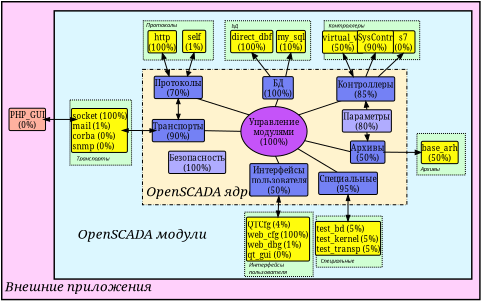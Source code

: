 <?xml version="1.0" encoding="UTF-8"?>
<dia:diagram xmlns:dia="http://www.lysator.liu.se/~alla/dia/">
  <dia:layer name="Тло" visible="true">
    <dia:group>
      <dia:object type="Standard - Box" version="0" id="O0">
        <dia:attribute name="obj_pos">
          <dia:point val="2.526,3.696"/>
        </dia:attribute>
        <dia:attribute name="obj_bb">
          <dia:rectangle val="2.426,3.596;69.043,45.166"/>
        </dia:attribute>
        <dia:attribute name="elem_corner">
          <dia:point val="2.526,3.696"/>
        </dia:attribute>
        <dia:attribute name="elem_width">
          <dia:real val="66.417"/>
        </dia:attribute>
        <dia:attribute name="elem_height">
          <dia:real val="41.37"/>
        </dia:attribute>
        <dia:attribute name="border_width">
          <dia:real val="0.2"/>
        </dia:attribute>
        <dia:attribute name="inner_color">
          <dia:color val="#ffd0fb"/>
        </dia:attribute>
        <dia:attribute name="show_background">
          <dia:boolean val="true"/>
        </dia:attribute>
      </dia:object>
      <dia:object type="Standard - Box" version="0" id="O1">
        <dia:attribute name="obj_pos">
          <dia:point val="9.819,4.966"/>
        </dia:attribute>
        <dia:attribute name="obj_bb">
          <dia:rectangle val="9.719,4.866;67.912,42.316"/>
        </dia:attribute>
        <dia:attribute name="elem_corner">
          <dia:point val="9.819,4.966"/>
        </dia:attribute>
        <dia:attribute name="elem_width">
          <dia:real val="57.993"/>
        </dia:attribute>
        <dia:attribute name="elem_height">
          <dia:real val="37.25"/>
        </dia:attribute>
        <dia:attribute name="border_width">
          <dia:real val="0.2"/>
        </dia:attribute>
        <dia:attribute name="inner_color">
          <dia:color val="#dcf7ff"/>
        </dia:attribute>
        <dia:attribute name="show_background">
          <dia:boolean val="true"/>
        </dia:attribute>
      </dia:object>
      <dia:object type="Flowchart - Box" version="0" id="O2">
        <dia:attribute name="obj_pos">
          <dia:point val="3.823,18.493"/>
        </dia:attribute>
        <dia:attribute name="obj_bb">
          <dia:rectangle val="3.773,18.443;8.378,21.643"/>
        </dia:attribute>
        <dia:attribute name="elem_corner">
          <dia:point val="3.823,18.493"/>
        </dia:attribute>
        <dia:attribute name="elem_width">
          <dia:real val="4.505"/>
        </dia:attribute>
        <dia:attribute name="elem_height">
          <dia:real val="3.1"/>
        </dia:attribute>
        <dia:attribute name="inner_color">
          <dia:color val="#ffb19f"/>
        </dia:attribute>
        <dia:attribute name="show_background">
          <dia:boolean val="true"/>
        </dia:attribute>
        <dia:attribute name="corner_radius">
          <dia:real val="0.2"/>
        </dia:attribute>
        <dia:attribute name="padding">
          <dia:real val="0.1"/>
        </dia:attribute>
        <dia:attribute name="text">
          <dia:composite type="text">
            <dia:attribute name="string">
              <dia:string>#PHP_GUI
(0%)#</dia:string>
            </dia:attribute>
            <dia:attribute name="font">
              <dia:font family="serif" style="0" name="Times-Roman"/>
            </dia:attribute>
            <dia:attribute name="height">
              <dia:real val="1.4"/>
            </dia:attribute>
            <dia:attribute name="pos">
              <dia:point val="6.075,19.593"/>
            </dia:attribute>
            <dia:attribute name="color">
              <dia:color val="#010101"/>
            </dia:attribute>
            <dia:attribute name="alignment">
              <dia:enum val="1"/>
            </dia:attribute>
          </dia:composite>
        </dia:attribute>
      </dia:object>
      <dia:object type="Standard - Text" version="0" id="O3">
        <dia:attribute name="obj_pos">
          <dia:point val="13.089,36.633"/>
        </dia:attribute>
        <dia:attribute name="obj_bb">
          <dia:rectangle val="13.089,35.033;27.639,37.783"/>
        </dia:attribute>
        <dia:attribute name="text">
          <dia:composite type="text">
            <dia:attribute name="string">
              <dia:string>#OpenSCADA модули#</dia:string>
            </dia:attribute>
            <dia:attribute name="font">
              <dia:font family="serif" style="8" name="Times-Roman"/>
            </dia:attribute>
            <dia:attribute name="height">
              <dia:real val="2.3"/>
            </dia:attribute>
            <dia:attribute name="pos">
              <dia:point val="13.089,36.633"/>
            </dia:attribute>
            <dia:attribute name="color">
              <dia:color val="#000000"/>
            </dia:attribute>
            <dia:attribute name="alignment">
              <dia:enum val="0"/>
            </dia:attribute>
          </dia:composite>
        </dia:attribute>
      </dia:object>
      <dia:object type="Standard - Text" version="0" id="O4">
        <dia:attribute name="obj_pos">
          <dia:point val="2.99,43.9"/>
        </dia:attribute>
        <dia:attribute name="obj_bb">
          <dia:rectangle val="2.99,42.3;18.79,45.05"/>
        </dia:attribute>
        <dia:attribute name="text">
          <dia:composite type="text">
            <dia:attribute name="string">
              <dia:string>#Внешние приложения#</dia:string>
            </dia:attribute>
            <dia:attribute name="font">
              <dia:font family="serif" style="8" name="Times-Roman"/>
            </dia:attribute>
            <dia:attribute name="height">
              <dia:real val="2.3"/>
            </dia:attribute>
            <dia:attribute name="pos">
              <dia:point val="2.99,43.9"/>
            </dia:attribute>
            <dia:attribute name="color">
              <dia:color val="#000000"/>
            </dia:attribute>
            <dia:attribute name="alignment">
              <dia:enum val="0"/>
            </dia:attribute>
          </dia:composite>
        </dia:attribute>
      </dia:object>
      <dia:object type="Standard - Box" version="0" id="O5">
        <dia:attribute name="obj_pos">
          <dia:point val="22.075,13.096"/>
        </dia:attribute>
        <dia:attribute name="obj_bb">
          <dia:rectangle val="22.025,13.046;58.849,31.946"/>
        </dia:attribute>
        <dia:attribute name="elem_corner">
          <dia:point val="22.075,13.096"/>
        </dia:attribute>
        <dia:attribute name="elem_width">
          <dia:real val="36.724"/>
        </dia:attribute>
        <dia:attribute name="elem_height">
          <dia:real val="18.8"/>
        </dia:attribute>
        <dia:attribute name="inner_color">
          <dia:color val="#fff3ce"/>
        </dia:attribute>
        <dia:attribute name="show_background">
          <dia:boolean val="true"/>
        </dia:attribute>
        <dia:attribute name="line_style">
          <dia:enum val="2"/>
        </dia:attribute>
        <dia:attribute name="dashlength">
          <dia:real val="0.5"/>
        </dia:attribute>
      </dia:object>
      <dia:object type="Standard - Line" version="0" id="O6">
        <dia:attribute name="obj_pos">
          <dia:point val="40.339,24.66"/>
        </dia:attribute>
        <dia:attribute name="obj_bb">
          <dia:rectangle val="40.273,24.594;41.086,26.247"/>
        </dia:attribute>
        <dia:attribute name="conn_endpoints">
          <dia:point val="40.339,24.66"/>
          <dia:point val="41.02,26.181"/>
        </dia:attribute>
        <dia:attribute name="numcp">
          <dia:int val="1"/>
        </dia:attribute>
        <dia:connections>
          <dia:connection handle="0" to="O14" connection="12"/>
          <dia:connection handle="1" to="O22" connection="2"/>
        </dia:connections>
      </dia:object>
      <dia:object type="Standard - Line" version="0" id="O7">
        <dia:attribute name="obj_pos">
          <dia:point val="40.902,17.202"/>
        </dia:attribute>
        <dia:attribute name="obj_bb">
          <dia:rectangle val="40.275,17.138;40.966,18.824"/>
        </dia:attribute>
        <dia:attribute name="conn_endpoints">
          <dia:point val="40.902,17.202"/>
          <dia:point val="40.339,18.76"/>
        </dia:attribute>
        <dia:attribute name="numcp">
          <dia:int val="1"/>
        </dia:attribute>
        <dia:connections>
          <dia:connection handle="0" to="O17" connection="13"/>
          <dia:connection handle="1" to="O14" connection="4"/>
        </dia:connections>
      </dia:object>
      <dia:object type="Standard - Line" version="0" id="O8">
        <dia:attribute name="obj_pos">
          <dia:point val="49.692,17.433"/>
        </dia:attribute>
        <dia:attribute name="obj_bb">
          <dia:rectangle val="43.056,17.37;49.755,19.687"/>
        </dia:attribute>
        <dia:attribute name="conn_endpoints">
          <dia:point val="49.692,17.433"/>
          <dia:point val="43.12,19.624"/>
        </dia:attribute>
        <dia:attribute name="numcp">
          <dia:int val="1"/>
        </dia:attribute>
        <dia:connections>
          <dia:connection handle="0" to="O18" connection="11"/>
          <dia:connection handle="1" to="O14" connection="2"/>
        </dia:connections>
      </dia:object>
      <dia:object type="Standard - Line" version="0" id="O9">
        <dia:attribute name="obj_pos">
          <dia:point val="51.224,24.587"/>
        </dia:attribute>
        <dia:attribute name="obj_bb">
          <dia:rectangle val="43.912,22.778;51.284,24.648"/>
        </dia:attribute>
        <dia:attribute name="conn_endpoints">
          <dia:point val="51.224,24.587"/>
          <dia:point val="43.972,22.839"/>
        </dia:attribute>
        <dia:attribute name="numcp">
          <dia:int val="1"/>
        </dia:attribute>
        <dia:connections>
          <dia:connection handle="0" to="O16" connection="7"/>
          <dia:connection handle="1" to="O14" connection="15"/>
        </dia:connections>
      </dia:object>
      <dia:object type="Standard - Line" version="0" id="O10">
        <dia:attribute name="obj_pos">
          <dia:point val="29.514,17.087"/>
        </dia:attribute>
        <dia:attribute name="obj_bb">
          <dia:rectangle val="29.451,17.025;37.62,19.686"/>
        </dia:attribute>
        <dia:attribute name="conn_endpoints">
          <dia:point val="29.514,17.087"/>
          <dia:point val="37.558,19.624"/>
        </dia:attribute>
        <dia:attribute name="numcp">
          <dia:int val="1"/>
        </dia:attribute>
        <dia:connections>
          <dia:connection handle="0" to="O19" connection="15"/>
          <dia:connection handle="1" to="O14" connection="6"/>
        </dia:connections>
      </dia:object>
      <dia:object type="Standard - Line" version="0" id="O11">
        <dia:attribute name="obj_pos">
          <dia:point val="30.163,21.596"/>
        </dia:attribute>
        <dia:attribute name="obj_bb">
          <dia:rectangle val="30.112,21.545;36.457,21.761"/>
        </dia:attribute>
        <dia:attribute name="conn_endpoints">
          <dia:point val="30.163,21.596"/>
          <dia:point val="36.406,21.71"/>
        </dia:attribute>
        <dia:attribute name="numcp">
          <dia:int val="1"/>
        </dia:attribute>
        <dia:connections>
          <dia:connection handle="0" to="O20" connection="8"/>
          <dia:connection handle="1" to="O14" connection="8"/>
        </dia:connections>
      </dia:object>
      <dia:object type="Standard - Text" version="0" id="O12">
        <dia:attribute name="obj_pos">
          <dia:point val="22.592,30.696"/>
        </dia:attribute>
        <dia:attribute name="obj_bb">
          <dia:rectangle val="22.592,29.096;35.392,31.846"/>
        </dia:attribute>
        <dia:attribute name="text">
          <dia:composite type="text">
            <dia:attribute name="string">
              <dia:string>#OpenSCADA ядро#</dia:string>
            </dia:attribute>
            <dia:attribute name="font">
              <dia:font family="serif" style="8" name="Times-Roman"/>
            </dia:attribute>
            <dia:attribute name="height">
              <dia:real val="2.3"/>
            </dia:attribute>
            <dia:attribute name="pos">
              <dia:point val="22.592,30.696"/>
            </dia:attribute>
            <dia:attribute name="color">
              <dia:color val="#000000"/>
            </dia:attribute>
            <dia:attribute name="alignment">
              <dia:enum val="0"/>
            </dia:attribute>
          </dia:composite>
        </dia:attribute>
      </dia:object>
      <dia:object type="Standard - Line" version="0" id="O13">
        <dia:attribute name="obj_pos">
          <dia:point val="43.12,23.796"/>
        </dia:attribute>
        <dia:attribute name="obj_bb">
          <dia:rectangle val="43.051,23.727;49.17,27.436"/>
        </dia:attribute>
        <dia:attribute name="conn_endpoints">
          <dia:point val="43.12,23.796"/>
          <dia:point val="49.102,27.368"/>
        </dia:attribute>
        <dia:attribute name="numcp">
          <dia:int val="1"/>
        </dia:attribute>
        <dia:connections>
          <dia:connection handle="0" to="O14" connection="14"/>
          <dia:connection handle="1" to="O21" connection="1"/>
        </dia:connections>
      </dia:object>
      <dia:object type="Flowchart - Ellipse" version="0" id="O14">
        <dia:attribute name="obj_pos">
          <dia:point val="36.406,18.76"/>
        </dia:attribute>
        <dia:attribute name="obj_bb">
          <dia:rectangle val="36.356,18.71;44.322,24.71"/>
        </dia:attribute>
        <dia:attribute name="elem_corner">
          <dia:point val="36.406,18.76"/>
        </dia:attribute>
        <dia:attribute name="elem_width">
          <dia:real val="7.866"/>
        </dia:attribute>
        <dia:attribute name="elem_height">
          <dia:real val="5.9"/>
        </dia:attribute>
        <dia:attribute name="inner_color">
          <dia:color val="#c553f9"/>
        </dia:attribute>
        <dia:attribute name="show_background">
          <dia:boolean val="true"/>
        </dia:attribute>
        <dia:attribute name="padding">
          <dia:real val="0.05"/>
        </dia:attribute>
        <dia:attribute name="text">
          <dia:composite type="text">
            <dia:attribute name="string">
              <dia:string>#Управление
модулями
(100%)#</dia:string>
            </dia:attribute>
            <dia:attribute name="font">
              <dia:font family="serif" style="0" name="Times-Roman"/>
            </dia:attribute>
            <dia:attribute name="height">
              <dia:real val="1.4"/>
            </dia:attribute>
            <dia:attribute name="pos">
              <dia:point val="40.339,20.56"/>
            </dia:attribute>
            <dia:attribute name="color">
              <dia:color val="#000000"/>
            </dia:attribute>
            <dia:attribute name="alignment">
              <dia:enum val="1"/>
            </dia:attribute>
          </dia:composite>
        </dia:attribute>
      </dia:object>
      <dia:object type="Flowchart - Box" version="0" id="O15">
        <dia:attribute name="obj_pos">
          <dia:point val="50.69,18.701"/>
        </dia:attribute>
        <dia:attribute name="obj_bb">
          <dia:rectangle val="50.64,18.651;55.84,21.851"/>
        </dia:attribute>
        <dia:attribute name="elem_corner">
          <dia:point val="50.69,18.701"/>
        </dia:attribute>
        <dia:attribute name="elem_width">
          <dia:real val="5.1"/>
        </dia:attribute>
        <dia:attribute name="elem_height">
          <dia:real val="3.1"/>
        </dia:attribute>
        <dia:attribute name="inner_color">
          <dia:color val="#b0acff"/>
        </dia:attribute>
        <dia:attribute name="show_background">
          <dia:boolean val="true"/>
        </dia:attribute>
        <dia:attribute name="corner_radius">
          <dia:real val="0.2"/>
        </dia:attribute>
        <dia:attribute name="padding">
          <dia:real val="0.1"/>
        </dia:attribute>
        <dia:attribute name="text">
          <dia:composite type="text">
            <dia:attribute name="string">
              <dia:string>#Параметры
(80%)#</dia:string>
            </dia:attribute>
            <dia:attribute name="font">
              <dia:font family="serif" style="0" name="Times-Roman"/>
            </dia:attribute>
            <dia:attribute name="height">
              <dia:real val="1.4"/>
            </dia:attribute>
            <dia:attribute name="pos">
              <dia:point val="53.24,19.801"/>
            </dia:attribute>
            <dia:attribute name="color">
              <dia:color val="#010101"/>
            </dia:attribute>
            <dia:attribute name="alignment">
              <dia:enum val="1"/>
            </dia:attribute>
          </dia:composite>
        </dia:attribute>
      </dia:object>
      <dia:object type="Flowchart - Box" version="0" id="O16">
        <dia:attribute name="obj_pos">
          <dia:point val="51.224,23.038"/>
        </dia:attribute>
        <dia:attribute name="obj_bb">
          <dia:rectangle val="51.174,22.988;55.542,26.188"/>
        </dia:attribute>
        <dia:attribute name="elem_corner">
          <dia:point val="51.224,23.038"/>
        </dia:attribute>
        <dia:attribute name="elem_width">
          <dia:real val="4.268"/>
        </dia:attribute>
        <dia:attribute name="elem_height">
          <dia:real val="3.1"/>
        </dia:attribute>
        <dia:attribute name="inner_color">
          <dia:color val="#7481f5"/>
        </dia:attribute>
        <dia:attribute name="show_background">
          <dia:boolean val="true"/>
        </dia:attribute>
        <dia:attribute name="corner_radius">
          <dia:real val="0.2"/>
        </dia:attribute>
        <dia:attribute name="padding">
          <dia:real val="0.1"/>
        </dia:attribute>
        <dia:attribute name="text">
          <dia:composite type="text">
            <dia:attribute name="string">
              <dia:string>#Архивы
(50%)#</dia:string>
            </dia:attribute>
            <dia:attribute name="font">
              <dia:font family="serif" style="0" name="Times-Roman"/>
            </dia:attribute>
            <dia:attribute name="height">
              <dia:real val="1.4"/>
            </dia:attribute>
            <dia:attribute name="pos">
              <dia:point val="53.358,24.137"/>
            </dia:attribute>
            <dia:attribute name="color">
              <dia:color val="#010101"/>
            </dia:attribute>
            <dia:attribute name="alignment">
              <dia:enum val="1"/>
            </dia:attribute>
          </dia:composite>
        </dia:attribute>
      </dia:object>
      <dia:object type="Flowchart - Box" version="0" id="O17">
        <dia:attribute name="obj_pos">
          <dia:point val="38.781,14.102"/>
        </dia:attribute>
        <dia:attribute name="obj_bb">
          <dia:rectangle val="38.731,14.052;43.074,17.252"/>
        </dia:attribute>
        <dia:attribute name="elem_corner">
          <dia:point val="38.781,14.102"/>
        </dia:attribute>
        <dia:attribute name="elem_width">
          <dia:real val="4.243"/>
        </dia:attribute>
        <dia:attribute name="elem_height">
          <dia:real val="3.1"/>
        </dia:attribute>
        <dia:attribute name="inner_color">
          <dia:color val="#7481f5"/>
        </dia:attribute>
        <dia:attribute name="show_background">
          <dia:boolean val="true"/>
        </dia:attribute>
        <dia:attribute name="corner_radius">
          <dia:real val="0.2"/>
        </dia:attribute>
        <dia:attribute name="padding">
          <dia:real val="0.1"/>
        </dia:attribute>
        <dia:attribute name="text">
          <dia:composite type="text">
            <dia:attribute name="string">
              <dia:string>#БД
(100%)#</dia:string>
            </dia:attribute>
            <dia:attribute name="font">
              <dia:font family="serif" style="0" name="Times-Roman"/>
            </dia:attribute>
            <dia:attribute name="height">
              <dia:real val="1.4"/>
            </dia:attribute>
            <dia:attribute name="pos">
              <dia:point val="40.902,15.202"/>
            </dia:attribute>
            <dia:attribute name="color">
              <dia:color val="#010101"/>
            </dia:attribute>
            <dia:attribute name="alignment">
              <dia:enum val="1"/>
            </dia:attribute>
          </dia:composite>
        </dia:attribute>
      </dia:object>
      <dia:object type="Flowchart - Box" version="0" id="O18">
        <dia:attribute name="obj_pos">
          <dia:point val="49.633,14.13"/>
        </dia:attribute>
        <dia:attribute name="obj_bb">
          <dia:rectangle val="49.584,14.08;56.592,17.542"/>
        </dia:attribute>
        <dia:attribute name="elem_corner">
          <dia:point val="49.633,14.13"/>
        </dia:attribute>
        <dia:attribute name="elem_width">
          <dia:real val="6.908"/>
        </dia:attribute>
        <dia:attribute name="elem_height">
          <dia:real val="3.362"/>
        </dia:attribute>
        <dia:attribute name="inner_color">
          <dia:color val="#7481f5"/>
        </dia:attribute>
        <dia:attribute name="show_background">
          <dia:boolean val="true"/>
        </dia:attribute>
        <dia:attribute name="corner_radius">
          <dia:real val="0.2"/>
        </dia:attribute>
        <dia:attribute name="padding">
          <dia:real val="0.1"/>
        </dia:attribute>
        <dia:attribute name="text">
          <dia:composite type="text">
            <dia:attribute name="string">
              <dia:string>#Контроллеры
(85%)#</dia:string>
            </dia:attribute>
            <dia:attribute name="font">
              <dia:font family="serif" style="0" name="Times-Roman"/>
            </dia:attribute>
            <dia:attribute name="height">
              <dia:real val="1.4"/>
            </dia:attribute>
            <dia:attribute name="pos">
              <dia:point val="53.087,15.361"/>
            </dia:attribute>
            <dia:attribute name="color">
              <dia:color val="#010101"/>
            </dia:attribute>
            <dia:attribute name="alignment">
              <dia:enum val="1"/>
            </dia:attribute>
          </dia:composite>
        </dia:attribute>
      </dia:object>
      <dia:object type="Flowchart - Box" version="0" id="O19">
        <dia:attribute name="obj_pos">
          <dia:point val="24.522,14.046"/>
        </dia:attribute>
        <dia:attribute name="obj_bb">
          <dia:rectangle val="24.472,13.996;29.622,17.196"/>
        </dia:attribute>
        <dia:attribute name="elem_corner">
          <dia:point val="24.522,14.046"/>
        </dia:attribute>
        <dia:attribute name="elem_width">
          <dia:real val="5.05"/>
        </dia:attribute>
        <dia:attribute name="elem_height">
          <dia:real val="3.1"/>
        </dia:attribute>
        <dia:attribute name="inner_color">
          <dia:color val="#7481f5"/>
        </dia:attribute>
        <dia:attribute name="show_background">
          <dia:boolean val="true"/>
        </dia:attribute>
        <dia:attribute name="corner_radius">
          <dia:real val="0.2"/>
        </dia:attribute>
        <dia:attribute name="padding">
          <dia:real val="0.1"/>
        </dia:attribute>
        <dia:attribute name="text">
          <dia:composite type="text">
            <dia:attribute name="string">
              <dia:string>#Протоколы
(70%)#</dia:string>
            </dia:attribute>
            <dia:attribute name="font">
              <dia:font family="serif" style="0" name="Times-Roman"/>
            </dia:attribute>
            <dia:attribute name="height">
              <dia:real val="1.4"/>
            </dia:attribute>
            <dia:attribute name="pos">
              <dia:point val="27.047,15.146"/>
            </dia:attribute>
            <dia:attribute name="color">
              <dia:color val="#010101"/>
            </dia:attribute>
            <dia:attribute name="alignment">
              <dia:enum val="1"/>
            </dia:attribute>
          </dia:composite>
        </dia:attribute>
      </dia:object>
      <dia:object type="Flowchart - Box" version="0" id="O20">
        <dia:attribute name="obj_pos">
          <dia:point val="23.958,20.046"/>
        </dia:attribute>
        <dia:attribute name="obj_bb">
          <dia:rectangle val="23.908,19.996;30.212,23.196"/>
        </dia:attribute>
        <dia:attribute name="elem_corner">
          <dia:point val="23.958,20.046"/>
        </dia:attribute>
        <dia:attribute name="elem_width">
          <dia:real val="6.204"/>
        </dia:attribute>
        <dia:attribute name="elem_height">
          <dia:real val="3.1"/>
        </dia:attribute>
        <dia:attribute name="inner_color">
          <dia:color val="#7481f5"/>
        </dia:attribute>
        <dia:attribute name="show_background">
          <dia:boolean val="true"/>
        </dia:attribute>
        <dia:attribute name="corner_radius">
          <dia:real val="0.2"/>
        </dia:attribute>
        <dia:attribute name="padding">
          <dia:real val="0.1"/>
        </dia:attribute>
        <dia:attribute name="text">
          <dia:composite type="text">
            <dia:attribute name="string">
              <dia:string>#Транспорты
(90%)#</dia:string>
            </dia:attribute>
            <dia:attribute name="font">
              <dia:font family="serif" style="0" name="Times-Roman"/>
            </dia:attribute>
            <dia:attribute name="height">
              <dia:real val="1.4"/>
            </dia:attribute>
            <dia:attribute name="pos">
              <dia:point val="27.06,21.146"/>
            </dia:attribute>
            <dia:attribute name="color">
              <dia:color val="#010101"/>
            </dia:attribute>
            <dia:attribute name="alignment">
              <dia:enum val="1"/>
            </dia:attribute>
          </dia:composite>
        </dia:attribute>
      </dia:object>
      <dia:object type="Flowchart - Box" version="0" id="O21">
        <dia:attribute name="obj_pos">
          <dia:point val="47.577,27.368"/>
        </dia:attribute>
        <dia:attribute name="obj_bb">
          <dia:rectangle val="47.527,27.318;53.727,30.518"/>
        </dia:attribute>
        <dia:attribute name="elem_corner">
          <dia:point val="47.577,27.368"/>
        </dia:attribute>
        <dia:attribute name="elem_width">
          <dia:real val="6.1"/>
        </dia:attribute>
        <dia:attribute name="elem_height">
          <dia:real val="3.1"/>
        </dia:attribute>
        <dia:attribute name="inner_color">
          <dia:color val="#7481f5"/>
        </dia:attribute>
        <dia:attribute name="show_background">
          <dia:boolean val="true"/>
        </dia:attribute>
        <dia:attribute name="corner_radius">
          <dia:real val="0.2"/>
        </dia:attribute>
        <dia:attribute name="padding">
          <dia:real val="0.1"/>
        </dia:attribute>
        <dia:attribute name="text">
          <dia:composite type="text">
            <dia:attribute name="string">
              <dia:string>#Специальные
(95%)#</dia:string>
            </dia:attribute>
            <dia:attribute name="font">
              <dia:font family="serif" style="0" name="Times-Roman"/>
            </dia:attribute>
            <dia:attribute name="height">
              <dia:real val="1.4"/>
            </dia:attribute>
            <dia:attribute name="pos">
              <dia:point val="50.627,28.468"/>
            </dia:attribute>
            <dia:attribute name="color">
              <dia:color val="#010101"/>
            </dia:attribute>
            <dia:attribute name="alignment">
              <dia:enum val="1"/>
            </dia:attribute>
          </dia:composite>
        </dia:attribute>
      </dia:object>
      <dia:object type="Flowchart - Box" version="0" id="O22">
        <dia:attribute name="obj_pos">
          <dia:point val="37.795,26.181"/>
        </dia:attribute>
        <dia:attribute name="obj_bb">
          <dia:rectangle val="37.745,26.131;44.295,30.731"/>
        </dia:attribute>
        <dia:attribute name="elem_corner">
          <dia:point val="37.795,26.181"/>
        </dia:attribute>
        <dia:attribute name="elem_width">
          <dia:real val="6.45"/>
        </dia:attribute>
        <dia:attribute name="elem_height">
          <dia:real val="4.5"/>
        </dia:attribute>
        <dia:attribute name="inner_color">
          <dia:color val="#7481f5"/>
        </dia:attribute>
        <dia:attribute name="show_background">
          <dia:boolean val="true"/>
        </dia:attribute>
        <dia:attribute name="corner_radius">
          <dia:real val="0.2"/>
        </dia:attribute>
        <dia:attribute name="padding">
          <dia:real val="0.1"/>
        </dia:attribute>
        <dia:attribute name="text">
          <dia:composite type="text">
            <dia:attribute name="string">
              <dia:string>#Интерфейсы
пользователя
(50%)#</dia:string>
            </dia:attribute>
            <dia:attribute name="font">
              <dia:font family="serif" style="0" name="Times-Roman"/>
            </dia:attribute>
            <dia:attribute name="height">
              <dia:real val="1.4"/>
            </dia:attribute>
            <dia:attribute name="pos">
              <dia:point val="41.02,27.281"/>
            </dia:attribute>
            <dia:attribute name="color">
              <dia:color val="#010101"/>
            </dia:attribute>
            <dia:attribute name="alignment">
              <dia:enum val="1"/>
            </dia:attribute>
          </dia:composite>
        </dia:attribute>
      </dia:object>
      <dia:object type="Flowchart - Box" version="0" id="O23">
        <dia:attribute name="obj_pos">
          <dia:point val="26.441,24.451"/>
        </dia:attribute>
        <dia:attribute name="obj_bb">
          <dia:rectangle val="26.391,24.401;32.941,27.601"/>
        </dia:attribute>
        <dia:attribute name="elem_corner">
          <dia:point val="26.441,24.451"/>
        </dia:attribute>
        <dia:attribute name="elem_width">
          <dia:real val="6.45"/>
        </dia:attribute>
        <dia:attribute name="elem_height">
          <dia:real val="3.1"/>
        </dia:attribute>
        <dia:attribute name="inner_color">
          <dia:color val="#b0acff"/>
        </dia:attribute>
        <dia:attribute name="show_background">
          <dia:boolean val="true"/>
        </dia:attribute>
        <dia:attribute name="corner_radius">
          <dia:real val="0.2"/>
        </dia:attribute>
        <dia:attribute name="padding">
          <dia:real val="0.1"/>
        </dia:attribute>
        <dia:attribute name="text">
          <dia:composite type="text">
            <dia:attribute name="string">
              <dia:string>#Безопасность
(100%)#</dia:string>
            </dia:attribute>
            <dia:attribute name="font">
              <dia:font family="serif" style="0" name="Times-Roman"/>
            </dia:attribute>
            <dia:attribute name="height">
              <dia:real val="1.4"/>
            </dia:attribute>
            <dia:attribute name="pos">
              <dia:point val="29.666,25.551"/>
            </dia:attribute>
            <dia:attribute name="color">
              <dia:color val="#010101"/>
            </dia:attribute>
            <dia:attribute name="alignment">
              <dia:enum val="1"/>
            </dia:attribute>
          </dia:composite>
        </dia:attribute>
      </dia:object>
      <dia:group>
        <dia:object type="Standard - Box" version="0" id="O24">
          <dia:attribute name="obj_pos">
            <dia:point val="22.191,6.346"/>
          </dia:attribute>
          <dia:attribute name="obj_bb">
            <dia:rectangle val="22.141,6.296;31.978,11.841"/>
          </dia:attribute>
          <dia:attribute name="elem_corner">
            <dia:point val="22.191,6.346"/>
          </dia:attribute>
          <dia:attribute name="elem_width">
            <dia:real val="9.738"/>
          </dia:attribute>
          <dia:attribute name="elem_height">
            <dia:real val="5.446"/>
          </dia:attribute>
          <dia:attribute name="inner_color">
            <dia:color val="#d0ffd3"/>
          </dia:attribute>
          <dia:attribute name="show_background">
            <dia:boolean val="true"/>
          </dia:attribute>
          <dia:attribute name="line_style">
            <dia:enum val="1"/>
          </dia:attribute>
          <dia:attribute name="dashlength">
            <dia:real val="0.1"/>
          </dia:attribute>
        </dia:object>
        <dia:object type="Flowchart - Box" version="0" id="O25">
          <dia:attribute name="obj_pos">
            <dia:point val="27.649,7.658"/>
          </dia:attribute>
          <dia:attribute name="obj_bb">
            <dia:rectangle val="27.599,7.608;30.911,10.808"/>
          </dia:attribute>
          <dia:attribute name="elem_corner">
            <dia:point val="27.649,7.658"/>
          </dia:attribute>
          <dia:attribute name="elem_width">
            <dia:real val="3.212"/>
          </dia:attribute>
          <dia:attribute name="elem_height">
            <dia:real val="3.1"/>
          </dia:attribute>
          <dia:attribute name="inner_color">
            <dia:color val="#fffc0c"/>
          </dia:attribute>
          <dia:attribute name="show_background">
            <dia:boolean val="true"/>
          </dia:attribute>
          <dia:attribute name="corner_radius">
            <dia:real val="0.2"/>
          </dia:attribute>
          <dia:attribute name="padding">
            <dia:real val="0.1"/>
          </dia:attribute>
          <dia:attribute name="text">
            <dia:composite type="text">
              <dia:attribute name="string">
                <dia:string>#self
(1%)#</dia:string>
              </dia:attribute>
              <dia:attribute name="font">
                <dia:font family="serif" style="0" name="Times-Roman"/>
              </dia:attribute>
              <dia:attribute name="height">
                <dia:real val="1.4"/>
              </dia:attribute>
              <dia:attribute name="pos">
                <dia:point val="29.255,8.758"/>
              </dia:attribute>
              <dia:attribute name="color">
                <dia:color val="#010101"/>
              </dia:attribute>
              <dia:attribute name="alignment">
                <dia:enum val="1"/>
              </dia:attribute>
            </dia:composite>
          </dia:attribute>
        </dia:object>
        <dia:object type="Flowchart - Box" version="0" id="O26">
          <dia:attribute name="obj_pos">
            <dia:point val="22.948,7.708"/>
          </dia:attribute>
          <dia:attribute name="obj_bb">
            <dia:rectangle val="22.898,7.658;26.738,10.858"/>
          </dia:attribute>
          <dia:attribute name="elem_corner">
            <dia:point val="22.948,7.708"/>
          </dia:attribute>
          <dia:attribute name="elem_width">
            <dia:real val="3.74"/>
          </dia:attribute>
          <dia:attribute name="elem_height">
            <dia:real val="3.1"/>
          </dia:attribute>
          <dia:attribute name="inner_color">
            <dia:color val="#fffc0c"/>
          </dia:attribute>
          <dia:attribute name="show_background">
            <dia:boolean val="true"/>
          </dia:attribute>
          <dia:attribute name="corner_radius">
            <dia:real val="0.2"/>
          </dia:attribute>
          <dia:attribute name="padding">
            <dia:real val="0.1"/>
          </dia:attribute>
          <dia:attribute name="text">
            <dia:composite type="text">
              <dia:attribute name="string">
                <dia:string>#http
(100%)#</dia:string>
              </dia:attribute>
              <dia:attribute name="font">
                <dia:font family="serif" style="0" name="Times-Roman"/>
              </dia:attribute>
              <dia:attribute name="height">
                <dia:real val="1.4"/>
              </dia:attribute>
              <dia:attribute name="pos">
                <dia:point val="24.818,8.808"/>
              </dia:attribute>
              <dia:attribute name="color">
                <dia:color val="#010101"/>
              </dia:attribute>
              <dia:attribute name="alignment">
                <dia:enum val="1"/>
              </dia:attribute>
            </dia:composite>
          </dia:attribute>
        </dia:object>
        <dia:object type="Standard - Text" version="0" id="O27">
          <dia:attribute name="obj_pos">
            <dia:point val="22.582,7.191"/>
          </dia:attribute>
          <dia:attribute name="obj_bb">
            <dia:rectangle val="22.582,6.341;26.782,7.591"/>
          </dia:attribute>
          <dia:attribute name="text">
            <dia:composite type="text">
              <dia:attribute name="string">
                <dia:string>#Протоколы#</dia:string>
              </dia:attribute>
              <dia:attribute name="font">
                <dia:font family="sans" style="8" name="Helvetica"/>
              </dia:attribute>
              <dia:attribute name="height">
                <dia:real val="1"/>
              </dia:attribute>
              <dia:attribute name="pos">
                <dia:point val="22.582,7.191"/>
              </dia:attribute>
              <dia:attribute name="color">
                <dia:color val="#000000"/>
              </dia:attribute>
              <dia:attribute name="alignment">
                <dia:enum val="0"/>
              </dia:attribute>
            </dia:composite>
          </dia:attribute>
        </dia:object>
      </dia:group>
      <dia:object type="Standard - Line" version="0" id="O28">
        <dia:attribute name="obj_pos">
          <dia:point val="24.818,10.808"/>
        </dia:attribute>
        <dia:attribute name="obj_bb">
          <dia:rectangle val="24.229,10.588;26.374,14.265"/>
        </dia:attribute>
        <dia:attribute name="conn_endpoints">
          <dia:point val="24.818,10.808"/>
          <dia:point val="25.785,14.046"/>
        </dia:attribute>
        <dia:attribute name="numcp">
          <dia:int val="1"/>
        </dia:attribute>
        <dia:attribute name="start_arrow">
          <dia:enum val="3"/>
        </dia:attribute>
        <dia:attribute name="start_arrow_length">
          <dia:real val="0.8"/>
        </dia:attribute>
        <dia:attribute name="start_arrow_width">
          <dia:real val="0.6"/>
        </dia:attribute>
        <dia:attribute name="end_arrow">
          <dia:enum val="3"/>
        </dia:attribute>
        <dia:attribute name="end_arrow_length">
          <dia:real val="0.8"/>
        </dia:attribute>
        <dia:attribute name="end_arrow_width">
          <dia:real val="0.6"/>
        </dia:attribute>
        <dia:connections>
          <dia:connection handle="1" to="O19" connection="1"/>
        </dia:connections>
      </dia:object>
      <dia:object type="Standard - Line" version="0" id="O29">
        <dia:attribute name="obj_pos">
          <dia:point val="29.255,10.758"/>
        </dia:attribute>
        <dia:attribute name="obj_bb">
          <dia:rectangle val="27.719,10.544;29.846,14.26"/>
        </dia:attribute>
        <dia:attribute name="conn_endpoints">
          <dia:point val="29.255,10.758"/>
          <dia:point val="28.31,14.046"/>
        </dia:attribute>
        <dia:attribute name="numcp">
          <dia:int val="1"/>
        </dia:attribute>
        <dia:attribute name="start_arrow">
          <dia:enum val="3"/>
        </dia:attribute>
        <dia:attribute name="start_arrow_length">
          <dia:real val="0.8"/>
        </dia:attribute>
        <dia:attribute name="start_arrow_width">
          <dia:real val="0.6"/>
        </dia:attribute>
        <dia:attribute name="end_arrow">
          <dia:enum val="3"/>
        </dia:attribute>
        <dia:attribute name="end_arrow_length">
          <dia:real val="0.6"/>
        </dia:attribute>
        <dia:attribute name="end_arrow_width">
          <dia:real val="0.6"/>
        </dia:attribute>
        <dia:connections>
          <dia:connection handle="1" to="O19" connection="3"/>
        </dia:connections>
      </dia:object>
      <dia:group>
        <dia:object type="Standard - Box" version="0" id="O30">
          <dia:attribute name="obj_pos">
            <dia:point val="33.539,6.341"/>
          </dia:attribute>
          <dia:attribute name="obj_bb">
            <dia:rectangle val="33.489,6.291;45.478,11.882"/>
          </dia:attribute>
          <dia:attribute name="elem_corner">
            <dia:point val="33.539,6.341"/>
          </dia:attribute>
          <dia:attribute name="elem_width">
            <dia:real val="11.889"/>
          </dia:attribute>
          <dia:attribute name="elem_height">
            <dia:real val="5.49"/>
          </dia:attribute>
          <dia:attribute name="inner_color">
            <dia:color val="#d0ffd3"/>
          </dia:attribute>
          <dia:attribute name="show_background">
            <dia:boolean val="true"/>
          </dia:attribute>
          <dia:attribute name="line_style">
            <dia:enum val="1"/>
          </dia:attribute>
          <dia:attribute name="dashlength">
            <dia:real val="0.1"/>
          </dia:attribute>
        </dia:object>
        <dia:object type="Flowchart - Box" version="0" id="O31">
          <dia:attribute name="obj_pos">
            <dia:point val="34.319,7.674"/>
          </dia:attribute>
          <dia:attribute name="obj_bb">
            <dia:rectangle val="34.269,7.624;40.232,10.824"/>
          </dia:attribute>
          <dia:attribute name="elem_corner">
            <dia:point val="34.319,7.674"/>
          </dia:attribute>
          <dia:attribute name="elem_width">
            <dia:real val="5.863"/>
          </dia:attribute>
          <dia:attribute name="elem_height">
            <dia:real val="3.1"/>
          </dia:attribute>
          <dia:attribute name="inner_color">
            <dia:color val="#fffc0c"/>
          </dia:attribute>
          <dia:attribute name="show_background">
            <dia:boolean val="true"/>
          </dia:attribute>
          <dia:attribute name="corner_radius">
            <dia:real val="0.2"/>
          </dia:attribute>
          <dia:attribute name="padding">
            <dia:real val="0.1"/>
          </dia:attribute>
          <dia:attribute name="text">
            <dia:composite type="text">
              <dia:attribute name="string">
                <dia:string>#direct_dbf
(100%)#</dia:string>
              </dia:attribute>
              <dia:attribute name="font">
                <dia:font family="serif" style="0" name="Times-Roman"/>
              </dia:attribute>
              <dia:attribute name="height">
                <dia:real val="1.4"/>
              </dia:attribute>
              <dia:attribute name="pos">
                <dia:point val="37.25,8.774"/>
              </dia:attribute>
              <dia:attribute name="color">
                <dia:color val="#010101"/>
              </dia:attribute>
              <dia:attribute name="alignment">
                <dia:enum val="1"/>
              </dia:attribute>
            </dia:composite>
          </dia:attribute>
        </dia:object>
        <dia:object type="Flowchart - Box" version="0" id="O32">
          <dia:attribute name="obj_pos">
            <dia:point val="40.828,7.681"/>
          </dia:attribute>
          <dia:attribute name="obj_bb">
            <dia:rectangle val="40.778,7.631;44.61,10.831"/>
          </dia:attribute>
          <dia:attribute name="elem_corner">
            <dia:point val="40.828,7.681"/>
          </dia:attribute>
          <dia:attribute name="elem_width">
            <dia:real val="3.732"/>
          </dia:attribute>
          <dia:attribute name="elem_height">
            <dia:real val="3.1"/>
          </dia:attribute>
          <dia:attribute name="inner_color">
            <dia:color val="#fffc0c"/>
          </dia:attribute>
          <dia:attribute name="show_background">
            <dia:boolean val="true"/>
          </dia:attribute>
          <dia:attribute name="corner_radius">
            <dia:real val="0.2"/>
          </dia:attribute>
          <dia:attribute name="padding">
            <dia:real val="0.1"/>
          </dia:attribute>
          <dia:attribute name="text">
            <dia:composite type="text">
              <dia:attribute name="string">
                <dia:string>#my_sql
(10%)#</dia:string>
              </dia:attribute>
              <dia:attribute name="font">
                <dia:font family="serif" style="0" name="Times-Roman"/>
              </dia:attribute>
              <dia:attribute name="height">
                <dia:real val="1.4"/>
              </dia:attribute>
              <dia:attribute name="pos">
                <dia:point val="42.694,8.781"/>
              </dia:attribute>
              <dia:attribute name="color">
                <dia:color val="#010101"/>
              </dia:attribute>
              <dia:attribute name="alignment">
                <dia:enum val="1"/>
              </dia:attribute>
            </dia:composite>
          </dia:attribute>
        </dia:object>
        <dia:object type="Standard - Text" version="0" id="O33">
          <dia:attribute name="obj_pos">
            <dia:point val="34.432,7.291"/>
          </dia:attribute>
          <dia:attribute name="obj_bb">
            <dia:rectangle val="34.432,6.441;35.482,7.691"/>
          </dia:attribute>
          <dia:attribute name="text">
            <dia:composite type="text">
              <dia:attribute name="string">
                <dia:string>#БД#</dia:string>
              </dia:attribute>
              <dia:attribute name="font">
                <dia:font family="sans" style="8" name="Helvetica"/>
              </dia:attribute>
              <dia:attribute name="height">
                <dia:real val="1"/>
              </dia:attribute>
              <dia:attribute name="pos">
                <dia:point val="34.432,7.291"/>
              </dia:attribute>
              <dia:attribute name="color">
                <dia:color val="#000000"/>
              </dia:attribute>
              <dia:attribute name="alignment">
                <dia:enum val="0"/>
              </dia:attribute>
            </dia:composite>
          </dia:attribute>
        </dia:object>
      </dia:group>
      <dia:object type="Standard - Line" version="0" id="O34">
        <dia:attribute name="obj_pos">
          <dia:point val="42.694,10.781"/>
        </dia:attribute>
        <dia:attribute name="obj_bb">
          <dia:rectangle val="41.903,10.582;43.389,14.162"/>
        </dia:attribute>
        <dia:attribute name="conn_endpoints">
          <dia:point val="42.694,10.781"/>
          <dia:point val="41.963,14.102"/>
        </dia:attribute>
        <dia:attribute name="numcp">
          <dia:int val="1"/>
        </dia:attribute>
        <dia:attribute name="start_arrow">
          <dia:enum val="3"/>
        </dia:attribute>
        <dia:attribute name="start_arrow_length">
          <dia:real val="0.8"/>
        </dia:attribute>
        <dia:attribute name="start_arrow_width">
          <dia:real val="0.7"/>
        </dia:attribute>
        <dia:connections>
          <dia:connection handle="1" to="O17" connection="3"/>
        </dia:connections>
      </dia:object>
      <dia:object type="Standard - Line" version="0" id="O35">
        <dia:attribute name="obj_pos">
          <dia:point val="37.25,10.774"/>
        </dia:attribute>
        <dia:attribute name="obj_bb">
          <dia:rectangle val="36.667,10.304;39.912,14.172"/>
        </dia:attribute>
        <dia:attribute name="conn_endpoints">
          <dia:point val="37.25,10.774"/>
          <dia:point val="39.842,14.102"/>
        </dia:attribute>
        <dia:attribute name="numcp">
          <dia:int val="1"/>
        </dia:attribute>
        <dia:attribute name="start_arrow">
          <dia:enum val="3"/>
        </dia:attribute>
        <dia:attribute name="start_arrow_length">
          <dia:real val="0.8"/>
        </dia:attribute>
        <dia:attribute name="start_arrow_width">
          <dia:real val="0.7"/>
        </dia:attribute>
        <dia:connections>
          <dia:connection handle="1" to="O17" connection="1"/>
        </dia:connections>
      </dia:object>
      <dia:group>
        <dia:object type="Standard - Box" version="0" id="O36">
          <dia:attribute name="obj_pos">
            <dia:point val="47.31,6.341"/>
          </dia:attribute>
          <dia:attribute name="obj_bb">
            <dia:rectangle val="47.26,6.291;60.628,11.784"/>
          </dia:attribute>
          <dia:attribute name="elem_corner">
            <dia:point val="47.31,6.341"/>
          </dia:attribute>
          <dia:attribute name="elem_width">
            <dia:real val="13.269"/>
          </dia:attribute>
          <dia:attribute name="elem_height">
            <dia:real val="5.393"/>
          </dia:attribute>
          <dia:attribute name="inner_color">
            <dia:color val="#d0ffd3"/>
          </dia:attribute>
          <dia:attribute name="show_background">
            <dia:boolean val="true"/>
          </dia:attribute>
          <dia:attribute name="line_style">
            <dia:enum val="1"/>
          </dia:attribute>
          <dia:attribute name="dashlength">
            <dia:real val="0.1"/>
          </dia:attribute>
        </dia:object>
        <dia:object type="Flowchart - Box" version="0" id="O37">
          <dia:attribute name="obj_pos">
            <dia:point val="47.727,7.752"/>
          </dia:attribute>
          <dia:attribute name="obj_bb">
            <dia:rectangle val="47.677,7.702;52.177,10.902"/>
          </dia:attribute>
          <dia:attribute name="elem_corner">
            <dia:point val="47.727,7.752"/>
          </dia:attribute>
          <dia:attribute name="elem_width">
            <dia:real val="4.4"/>
          </dia:attribute>
          <dia:attribute name="elem_height">
            <dia:real val="3.1"/>
          </dia:attribute>
          <dia:attribute name="inner_color">
            <dia:color val="#fffc0c"/>
          </dia:attribute>
          <dia:attribute name="show_background">
            <dia:boolean val="true"/>
          </dia:attribute>
          <dia:attribute name="corner_radius">
            <dia:real val="0.2"/>
          </dia:attribute>
          <dia:attribute name="padding">
            <dia:real val="0.1"/>
          </dia:attribute>
          <dia:attribute name="text">
            <dia:composite type="text">
              <dia:attribute name="string">
                <dia:string>#virtual_v1
(50%)#</dia:string>
              </dia:attribute>
              <dia:attribute name="font">
                <dia:font family="serif" style="0" name="Times-Roman"/>
              </dia:attribute>
              <dia:attribute name="height">
                <dia:real val="1.4"/>
              </dia:attribute>
              <dia:attribute name="pos">
                <dia:point val="49.927,8.852"/>
              </dia:attribute>
              <dia:attribute name="color">
                <dia:color val="#010101"/>
              </dia:attribute>
              <dia:attribute name="alignment">
                <dia:enum val="1"/>
              </dia:attribute>
            </dia:composite>
          </dia:attribute>
        </dia:object>
        <dia:object type="Flowchart - Box" version="0" id="O38">
          <dia:attribute name="obj_pos">
            <dia:point val="56.71,7.731"/>
          </dia:attribute>
          <dia:attribute name="obj_bb">
            <dia:rectangle val="56.66,7.681;59.972,10.881"/>
          </dia:attribute>
          <dia:attribute name="elem_corner">
            <dia:point val="56.71,7.731"/>
          </dia:attribute>
          <dia:attribute name="elem_width">
            <dia:real val="3.212"/>
          </dia:attribute>
          <dia:attribute name="elem_height">
            <dia:real val="3.1"/>
          </dia:attribute>
          <dia:attribute name="inner_color">
            <dia:color val="#fffc0c"/>
          </dia:attribute>
          <dia:attribute name="show_background">
            <dia:boolean val="true"/>
          </dia:attribute>
          <dia:attribute name="corner_radius">
            <dia:real val="0.2"/>
          </dia:attribute>
          <dia:attribute name="padding">
            <dia:real val="0.1"/>
          </dia:attribute>
          <dia:attribute name="text">
            <dia:composite type="text">
              <dia:attribute name="string">
                <dia:string>#s7
(0%)#</dia:string>
              </dia:attribute>
              <dia:attribute name="font">
                <dia:font family="serif" style="0" name="Times-Roman"/>
              </dia:attribute>
              <dia:attribute name="height">
                <dia:real val="1.4"/>
              </dia:attribute>
              <dia:attribute name="pos">
                <dia:point val="58.316,8.831"/>
              </dia:attribute>
              <dia:attribute name="color">
                <dia:color val="#010101"/>
              </dia:attribute>
              <dia:attribute name="alignment">
                <dia:enum val="1"/>
              </dia:attribute>
            </dia:composite>
          </dia:attribute>
        </dia:object>
        <dia:object type="Flowchart - Box" version="0" id="O39">
          <dia:attribute name="obj_pos">
            <dia:point val="52.477,7.717"/>
          </dia:attribute>
          <dia:attribute name="obj_bb">
            <dia:rectangle val="52.427,7.667;56.427,10.867"/>
          </dia:attribute>
          <dia:attribute name="elem_corner">
            <dia:point val="52.477,7.717"/>
          </dia:attribute>
          <dia:attribute name="elem_width">
            <dia:real val="3.9"/>
          </dia:attribute>
          <dia:attribute name="elem_height">
            <dia:real val="3.1"/>
          </dia:attribute>
          <dia:attribute name="inner_color">
            <dia:color val="#fffc0c"/>
          </dia:attribute>
          <dia:attribute name="show_background">
            <dia:boolean val="true"/>
          </dia:attribute>
          <dia:attribute name="corner_radius">
            <dia:real val="0.2"/>
          </dia:attribute>
          <dia:attribute name="padding">
            <dia:real val="0.1"/>
          </dia:attribute>
          <dia:attribute name="text">
            <dia:composite type="text">
              <dia:attribute name="string">
                <dia:string>#SysContr
(90%)#</dia:string>
              </dia:attribute>
              <dia:attribute name="font">
                <dia:font family="serif" style="0" name="Times-Roman"/>
              </dia:attribute>
              <dia:attribute name="height">
                <dia:real val="1.4"/>
              </dia:attribute>
              <dia:attribute name="pos">
                <dia:point val="54.427,8.817"/>
              </dia:attribute>
              <dia:attribute name="color">
                <dia:color val="#010101"/>
              </dia:attribute>
              <dia:attribute name="alignment">
                <dia:enum val="1"/>
              </dia:attribute>
            </dia:composite>
          </dia:attribute>
        </dia:object>
        <dia:object type="Standard - Text" version="0" id="O40">
          <dia:attribute name="obj_pos">
            <dia:point val="47.91,7.291"/>
          </dia:attribute>
          <dia:attribute name="obj_bb">
            <dia:rectangle val="47.91,6.441;52.96,7.691"/>
          </dia:attribute>
          <dia:attribute name="text">
            <dia:composite type="text">
              <dia:attribute name="string">
                <dia:string>#Контроллеры#</dia:string>
              </dia:attribute>
              <dia:attribute name="font">
                <dia:font family="sans" style="8" name="Helvetica"/>
              </dia:attribute>
              <dia:attribute name="height">
                <dia:real val="1"/>
              </dia:attribute>
              <dia:attribute name="pos">
                <dia:point val="47.91,7.291"/>
              </dia:attribute>
              <dia:attribute name="color">
                <dia:color val="#000000"/>
              </dia:attribute>
              <dia:attribute name="alignment">
                <dia:enum val="0"/>
              </dia:attribute>
            </dia:composite>
          </dia:attribute>
        </dia:object>
      </dia:group>
      <dia:object type="Standard - Line" version="0" id="O41">
        <dia:attribute name="obj_pos">
          <dia:point val="58.316,10.831"/>
        </dia:attribute>
        <dia:attribute name="obj_bb">
          <dia:rectangle val="54.744,10.36;58.764,14.201"/>
        </dia:attribute>
        <dia:attribute name="conn_endpoints">
          <dia:point val="58.316,10.831"/>
          <dia:point val="54.815,14.13"/>
        </dia:attribute>
        <dia:attribute name="numcp">
          <dia:int val="1"/>
        </dia:attribute>
        <dia:attribute name="start_arrow">
          <dia:enum val="3"/>
        </dia:attribute>
        <dia:attribute name="start_arrow_length">
          <dia:real val="0.8"/>
        </dia:attribute>
        <dia:attribute name="start_arrow_width">
          <dia:real val="0.6"/>
        </dia:attribute>
        <dia:connections>
          <dia:connection handle="1" to="O18" connection="3"/>
        </dia:connections>
      </dia:object>
      <dia:object type="Standard - Line" version="0" id="O42">
        <dia:attribute name="obj_pos">
          <dia:point val="54.427,10.817"/>
        </dia:attribute>
        <dia:attribute name="obj_bb">
          <dia:rectangle val="53.022,10.545;55.002,14.195"/>
        </dia:attribute>
        <dia:attribute name="conn_endpoints">
          <dia:point val="54.427,10.817"/>
          <dia:point val="53.087,14.13"/>
        </dia:attribute>
        <dia:attribute name="numcp">
          <dia:int val="1"/>
        </dia:attribute>
        <dia:attribute name="start_arrow">
          <dia:enum val="3"/>
        </dia:attribute>
        <dia:attribute name="start_arrow_length">
          <dia:real val="0.8"/>
        </dia:attribute>
        <dia:attribute name="start_arrow_width">
          <dia:real val="0.6"/>
        </dia:attribute>
        <dia:connections>
          <dia:connection handle="1" to="O18" connection="2"/>
        </dia:connections>
      </dia:object>
      <dia:object type="Standard - Line" version="0" id="O43">
        <dia:attribute name="obj_pos">
          <dia:point val="49.927,10.852"/>
        </dia:attribute>
        <dia:attribute name="obj_bb">
          <dia:rectangle val="49.449,10.606;51.839,14.376"/>
        </dia:attribute>
        <dia:attribute name="conn_endpoints">
          <dia:point val="49.927,10.852"/>
          <dia:point val="51.361,14.13"/>
        </dia:attribute>
        <dia:attribute name="numcp">
          <dia:int val="1"/>
        </dia:attribute>
        <dia:attribute name="start_arrow">
          <dia:enum val="3"/>
        </dia:attribute>
        <dia:attribute name="start_arrow_length">
          <dia:real val="0.8"/>
        </dia:attribute>
        <dia:attribute name="start_arrow_width">
          <dia:real val="0.5"/>
        </dia:attribute>
        <dia:attribute name="end_arrow">
          <dia:enum val="3"/>
        </dia:attribute>
        <dia:attribute name="end_arrow_length">
          <dia:real val="0.8"/>
        </dia:attribute>
        <dia:attribute name="end_arrow_width">
          <dia:real val="0.5"/>
        </dia:attribute>
        <dia:connections>
          <dia:connection handle="1" to="O18" connection="1"/>
        </dia:connections>
      </dia:object>
      <dia:group>
        <dia:object type="Standard - Box" version="0" id="O44">
          <dia:attribute name="obj_pos">
            <dia:point val="60.195,21.996"/>
          </dia:attribute>
          <dia:attribute name="obj_bb">
            <dia:rectangle val="60.145,21.946;66.972,27.81"/>
          </dia:attribute>
          <dia:attribute name="elem_corner">
            <dia:point val="60.195,21.996"/>
          </dia:attribute>
          <dia:attribute name="elem_width">
            <dia:real val="6.727"/>
          </dia:attribute>
          <dia:attribute name="elem_height">
            <dia:real val="5.763"/>
          </dia:attribute>
          <dia:attribute name="inner_color">
            <dia:color val="#d0ffd3"/>
          </dia:attribute>
          <dia:attribute name="show_background">
            <dia:boolean val="true"/>
          </dia:attribute>
          <dia:attribute name="line_style">
            <dia:enum val="1"/>
          </dia:attribute>
          <dia:attribute name="dashlength">
            <dia:real val="0.1"/>
          </dia:attribute>
        </dia:object>
        <dia:object type="Flowchart - Box" version="0" id="O45">
          <dia:attribute name="obj_pos">
            <dia:point val="60.803,23.083"/>
          </dia:attribute>
          <dia:attribute name="obj_bb">
            <dia:rectangle val="60.753,23.033;65.972,26.233"/>
          </dia:attribute>
          <dia:attribute name="elem_corner">
            <dia:point val="60.803,23.083"/>
          </dia:attribute>
          <dia:attribute name="elem_width">
            <dia:real val="5.118"/>
          </dia:attribute>
          <dia:attribute name="elem_height">
            <dia:real val="3.1"/>
          </dia:attribute>
          <dia:attribute name="inner_color">
            <dia:color val="#fffc0c"/>
          </dia:attribute>
          <dia:attribute name="show_background">
            <dia:boolean val="true"/>
          </dia:attribute>
          <dia:attribute name="corner_radius">
            <dia:real val="0.2"/>
          </dia:attribute>
          <dia:attribute name="padding">
            <dia:real val="0.1"/>
          </dia:attribute>
          <dia:attribute name="text">
            <dia:composite type="text">
              <dia:attribute name="string">
                <dia:string>#base_arh
(50%)#</dia:string>
              </dia:attribute>
              <dia:attribute name="font">
                <dia:font family="serif" style="0" name="Times-Roman"/>
              </dia:attribute>
              <dia:attribute name="height">
                <dia:real val="1.4"/>
              </dia:attribute>
              <dia:attribute name="pos">
                <dia:point val="63.362,24.183"/>
              </dia:attribute>
              <dia:attribute name="color">
                <dia:color val="#010101"/>
              </dia:attribute>
              <dia:attribute name="alignment">
                <dia:enum val="1"/>
              </dia:attribute>
            </dia:composite>
          </dia:attribute>
        </dia:object>
        <dia:object type="Standard - Text" version="0" id="O46">
          <dia:attribute name="obj_pos">
            <dia:point val="60.722,27.21"/>
          </dia:attribute>
          <dia:attribute name="obj_bb">
            <dia:rectangle val="60.722,26.36;63.622,27.61"/>
          </dia:attribute>
          <dia:attribute name="text">
            <dia:composite type="text">
              <dia:attribute name="string">
                <dia:string>#Архивы#</dia:string>
              </dia:attribute>
              <dia:attribute name="font">
                <dia:font family="sans" style="8" name="Helvetica"/>
              </dia:attribute>
              <dia:attribute name="height">
                <dia:real val="1"/>
              </dia:attribute>
              <dia:attribute name="pos">
                <dia:point val="60.722,27.21"/>
              </dia:attribute>
              <dia:attribute name="color">
                <dia:color val="#000000"/>
              </dia:attribute>
              <dia:attribute name="alignment">
                <dia:enum val="0"/>
              </dia:attribute>
            </dia:composite>
          </dia:attribute>
        </dia:object>
      </dia:group>
      <dia:object type="Standard - Line" version="0" id="O47">
        <dia:attribute name="obj_pos">
          <dia:point val="60.803,24.633"/>
        </dia:attribute>
        <dia:attribute name="obj_bb">
          <dia:rectangle val="55.442,24.033;60.858,25.233"/>
        </dia:attribute>
        <dia:attribute name="conn_endpoints">
          <dia:point val="60.803,24.633"/>
          <dia:point val="55.492,24.587"/>
        </dia:attribute>
        <dia:attribute name="numcp">
          <dia:int val="1"/>
        </dia:attribute>
        <dia:attribute name="start_arrow">
          <dia:enum val="3"/>
        </dia:attribute>
        <dia:attribute name="start_arrow_length">
          <dia:real val="0.8"/>
        </dia:attribute>
        <dia:attribute name="start_arrow_width">
          <dia:real val="0.6"/>
        </dia:attribute>
        <dia:connections>
          <dia:connection handle="1" to="O16" connection="8"/>
        </dia:connections>
      </dia:object>
      <dia:group>
        <dia:object type="Standard - Box" version="0" id="O48">
          <dia:attribute name="obj_pos">
            <dia:point val="36.266,32.916"/>
          </dia:attribute>
          <dia:attribute name="obj_bb">
            <dia:rectangle val="36.216,32.866;45.825,41.916"/>
          </dia:attribute>
          <dia:attribute name="elem_corner">
            <dia:point val="36.266,32.916"/>
          </dia:attribute>
          <dia:attribute name="elem_width">
            <dia:real val="9.509"/>
          </dia:attribute>
          <dia:attribute name="elem_height">
            <dia:real val="8.95"/>
          </dia:attribute>
          <dia:attribute name="inner_color">
            <dia:color val="#d0ffd3"/>
          </dia:attribute>
          <dia:attribute name="show_background">
            <dia:boolean val="true"/>
          </dia:attribute>
          <dia:attribute name="line_style">
            <dia:enum val="1"/>
          </dia:attribute>
          <dia:attribute name="dashlength">
            <dia:real val="0.1"/>
          </dia:attribute>
        </dia:object>
        <dia:object type="Flowchart - Box" version="0" id="O49">
          <dia:attribute name="obj_pos">
            <dia:point val="37.296,33.614"/>
          </dia:attribute>
          <dia:attribute name="obj_bb">
            <dia:rectangle val="37.246,33.564;44.546,39.764"/>
          </dia:attribute>
          <dia:attribute name="elem_corner">
            <dia:point val="37.296,33.614"/>
          </dia:attribute>
          <dia:attribute name="elem_width">
            <dia:real val="7.2"/>
          </dia:attribute>
          <dia:attribute name="elem_height">
            <dia:real val="6.1"/>
          </dia:attribute>
          <dia:attribute name="inner_color">
            <dia:color val="#fffc0c"/>
          </dia:attribute>
          <dia:attribute name="show_background">
            <dia:boolean val="true"/>
          </dia:attribute>
          <dia:attribute name="corner_radius">
            <dia:real val="0.2"/>
          </dia:attribute>
          <dia:attribute name="padding">
            <dia:real val="0.2"/>
          </dia:attribute>
          <dia:attribute name="text">
            <dia:composite type="text">
              <dia:attribute name="string">
                <dia:string>#QTCfg (4%)
web_cfg (100%)
web_dbg (1%)
qt_gui (0%)#</dia:string>
              </dia:attribute>
              <dia:attribute name="font">
                <dia:font family="serif" style="0" name="Times-Roman"/>
              </dia:attribute>
              <dia:attribute name="height">
                <dia:real val="1.4"/>
              </dia:attribute>
              <dia:attribute name="pos">
                <dia:point val="37.446,34.814"/>
              </dia:attribute>
              <dia:attribute name="color">
                <dia:color val="#010101"/>
              </dia:attribute>
              <dia:attribute name="alignment">
                <dia:enum val="0"/>
              </dia:attribute>
            </dia:composite>
          </dia:attribute>
        </dia:object>
        <dia:object type="Standard - Text" version="0" id="O50">
          <dia:attribute name="obj_pos">
            <dia:point val="36.883,40.516"/>
          </dia:attribute>
          <dia:attribute name="obj_bb">
            <dia:rectangle val="36.883,39.666;42.133,41.916"/>
          </dia:attribute>
          <dia:attribute name="text">
            <dia:composite type="text">
              <dia:attribute name="string">
                <dia:string>#Интерфейсы
пользователя#</dia:string>
              </dia:attribute>
              <dia:attribute name="font">
                <dia:font family="sans" style="8" name="Helvetica"/>
              </dia:attribute>
              <dia:attribute name="height">
                <dia:real val="1"/>
              </dia:attribute>
              <dia:attribute name="pos">
                <dia:point val="36.883,40.516"/>
              </dia:attribute>
              <dia:attribute name="color">
                <dia:color val="#000000"/>
              </dia:attribute>
              <dia:attribute name="alignment">
                <dia:enum val="0"/>
              </dia:attribute>
            </dia:composite>
          </dia:attribute>
        </dia:object>
      </dia:group>
      <dia:object type="Standard - Line" version="0" id="O51">
        <dia:attribute name="obj_pos">
          <dia:point val="40.896,33.614"/>
        </dia:attribute>
        <dia:attribute name="obj_bb">
          <dia:rectangle val="40.394,30.61;41.522,33.685"/>
        </dia:attribute>
        <dia:attribute name="conn_endpoints">
          <dia:point val="40.896,33.614"/>
          <dia:point val="41.02,30.681"/>
        </dia:attribute>
        <dia:attribute name="numcp">
          <dia:int val="1"/>
        </dia:attribute>
        <dia:attribute name="start_arrow">
          <dia:enum val="3"/>
        </dia:attribute>
        <dia:attribute name="start_arrow_length">
          <dia:real val="0.8"/>
        </dia:attribute>
        <dia:attribute name="start_arrow_width">
          <dia:real val="0.5"/>
        </dia:attribute>
        <dia:attribute name="end_arrow">
          <dia:enum val="3"/>
        </dia:attribute>
        <dia:attribute name="end_arrow_length">
          <dia:real val="0.8"/>
        </dia:attribute>
        <dia:attribute name="end_arrow_width">
          <dia:real val="0.5"/>
        </dia:attribute>
        <dia:connections>
          <dia:connection handle="1" to="O22" connection="13"/>
        </dia:connections>
      </dia:object>
      <dia:group>
        <dia:object type="Standard - Box" version="0" id="O52">
          <dia:attribute name="obj_pos">
            <dia:point val="46.21,33.466"/>
          </dia:attribute>
          <dia:attribute name="obj_bb">
            <dia:rectangle val="46.16,33.416;55.418,40.616"/>
          </dia:attribute>
          <dia:attribute name="elem_corner">
            <dia:point val="46.21,33.466"/>
          </dia:attribute>
          <dia:attribute name="elem_width">
            <dia:real val="9.159"/>
          </dia:attribute>
          <dia:attribute name="elem_height">
            <dia:real val="7.1"/>
          </dia:attribute>
          <dia:attribute name="inner_color">
            <dia:color val="#d0ffd3"/>
          </dia:attribute>
          <dia:attribute name="show_background">
            <dia:boolean val="true"/>
          </dia:attribute>
          <dia:attribute name="line_style">
            <dia:enum val="1"/>
          </dia:attribute>
          <dia:attribute name="dashlength">
            <dia:real val="0.1"/>
          </dia:attribute>
        </dia:object>
        <dia:object type="Flowchart - Box" version="0" id="O53">
          <dia:attribute name="obj_pos">
            <dia:point val="47.068,34.209"/>
          </dia:attribute>
          <dia:attribute name="obj_bb">
            <dia:rectangle val="47.018,34.159;54.218,38.959"/>
          </dia:attribute>
          <dia:attribute name="elem_corner">
            <dia:point val="47.068,34.209"/>
          </dia:attribute>
          <dia:attribute name="elem_width">
            <dia:real val="7.1"/>
          </dia:attribute>
          <dia:attribute name="elem_height">
            <dia:real val="4.7"/>
          </dia:attribute>
          <dia:attribute name="inner_color">
            <dia:color val="#fffc0c"/>
          </dia:attribute>
          <dia:attribute name="show_background">
            <dia:boolean val="true"/>
          </dia:attribute>
          <dia:attribute name="corner_radius">
            <dia:real val="0.2"/>
          </dia:attribute>
          <dia:attribute name="padding">
            <dia:real val="0.2"/>
          </dia:attribute>
          <dia:attribute name="text">
            <dia:composite type="text">
              <dia:attribute name="string">
                <dia:string>#test_bd (5%)
test_kernel (5%)
test_transp (5%)#</dia:string>
              </dia:attribute>
              <dia:attribute name="font">
                <dia:font family="serif" style="0" name="Times-Roman"/>
              </dia:attribute>
              <dia:attribute name="height">
                <dia:real val="1.4"/>
              </dia:attribute>
              <dia:attribute name="pos">
                <dia:point val="47.218,35.409"/>
              </dia:attribute>
              <dia:attribute name="color">
                <dia:color val="#010101"/>
              </dia:attribute>
              <dia:attribute name="alignment">
                <dia:enum val="0"/>
              </dia:attribute>
            </dia:composite>
          </dia:attribute>
        </dia:object>
        <dia:object type="Standard - Text" version="0" id="O54">
          <dia:attribute name="obj_pos">
            <dia:point val="46.81,39.966"/>
          </dia:attribute>
          <dia:attribute name="obj_bb">
            <dia:rectangle val="46.81,39.089;52.037,40.421"/>
          </dia:attribute>
          <dia:attribute name="text">
            <dia:composite type="text">
              <dia:attribute name="string">
                <dia:string>#Специальные#</dia:string>
              </dia:attribute>
              <dia:attribute name="font">
                <dia:font family="sans" style="8" name="Helvetica"/>
              </dia:attribute>
              <dia:attribute name="height">
                <dia:real val="1"/>
              </dia:attribute>
              <dia:attribute name="pos">
                <dia:point val="46.81,39.966"/>
              </dia:attribute>
              <dia:attribute name="color">
                <dia:color val="#000000"/>
              </dia:attribute>
              <dia:attribute name="alignment">
                <dia:enum val="0"/>
              </dia:attribute>
            </dia:composite>
          </dia:attribute>
        </dia:object>
      </dia:group>
      <dia:object type="Standard - Line" version="0" id="O55">
        <dia:attribute name="obj_pos">
          <dia:point val="50.618,34.209"/>
        </dia:attribute>
        <dia:attribute name="obj_bb">
          <dia:rectangle val="50.118,30.416;51.127,34.26"/>
        </dia:attribute>
        <dia:attribute name="conn_endpoints">
          <dia:point val="50.618,34.209"/>
          <dia:point val="50.627,30.468"/>
        </dia:attribute>
        <dia:attribute name="numcp">
          <dia:int val="1"/>
        </dia:attribute>
        <dia:attribute name="start_arrow">
          <dia:enum val="3"/>
        </dia:attribute>
        <dia:attribute name="start_arrow_length">
          <dia:real val="0.8"/>
        </dia:attribute>
        <dia:attribute name="start_arrow_width">
          <dia:real val="0.5"/>
        </dia:attribute>
        <dia:attribute name="end_arrow">
          <dia:enum val="3"/>
        </dia:attribute>
        <dia:attribute name="end_arrow_length">
          <dia:real val="0.8"/>
        </dia:attribute>
        <dia:attribute name="end_arrow_width">
          <dia:real val="0.5"/>
        </dia:attribute>
        <dia:connections>
          <dia:connection handle="1" to="O21" connection="13"/>
        </dia:connections>
      </dia:object>
      <dia:group>
        <dia:object type="Standard - Box" version="0" id="O56">
          <dia:attribute name="obj_pos">
            <dia:point val="12.002,17.343"/>
          </dia:attribute>
          <dia:attribute name="obj_bb">
            <dia:rectangle val="11.952,17.293;20.608,26.444"/>
          </dia:attribute>
          <dia:attribute name="elem_corner">
            <dia:point val="12.002,17.343"/>
          </dia:attribute>
          <dia:attribute name="elem_width">
            <dia:real val="8.556"/>
          </dia:attribute>
          <dia:attribute name="elem_height">
            <dia:real val="9.051"/>
          </dia:attribute>
          <dia:attribute name="inner_color">
            <dia:color val="#d0ffd3"/>
          </dia:attribute>
          <dia:attribute name="show_background">
            <dia:boolean val="true"/>
          </dia:attribute>
          <dia:attribute name="line_style">
            <dia:enum val="1"/>
          </dia:attribute>
          <dia:attribute name="dashlength">
            <dia:real val="0.1"/>
          </dia:attribute>
        </dia:object>
        <dia:object type="Flowchart - Box" version="0" id="O57">
          <dia:attribute name="obj_pos">
            <dia:point val="12.944,18.524"/>
          </dia:attribute>
          <dia:attribute name="obj_bb">
            <dia:rectangle val="12.894,18.474;19.294,24.674"/>
          </dia:attribute>
          <dia:attribute name="elem_corner">
            <dia:point val="12.944,18.524"/>
          </dia:attribute>
          <dia:attribute name="elem_width">
            <dia:real val="6.3"/>
          </dia:attribute>
          <dia:attribute name="elem_height">
            <dia:real val="6.1"/>
          </dia:attribute>
          <dia:attribute name="inner_color">
            <dia:color val="#fffc0c"/>
          </dia:attribute>
          <dia:attribute name="show_background">
            <dia:boolean val="true"/>
          </dia:attribute>
          <dia:attribute name="corner_radius">
            <dia:real val="0.2"/>
          </dia:attribute>
          <dia:attribute name="padding">
            <dia:real val="0.2"/>
          </dia:attribute>
          <dia:attribute name="text">
            <dia:composite type="text">
              <dia:attribute name="string">
                <dia:string>#socket (100%)
mail (1%)
corba (0%)
snmp (0%)#</dia:string>
              </dia:attribute>
              <dia:attribute name="font">
                <dia:font family="serif" style="0" name="Times-Roman"/>
              </dia:attribute>
              <dia:attribute name="height">
                <dia:real val="1.4"/>
              </dia:attribute>
              <dia:attribute name="pos">
                <dia:point val="13.094,19.724"/>
              </dia:attribute>
              <dia:attribute name="color">
                <dia:color val="#010101"/>
              </dia:attribute>
              <dia:attribute name="alignment">
                <dia:enum val="0"/>
              </dia:attribute>
            </dia:composite>
          </dia:attribute>
        </dia:object>
        <dia:object type="Standard - Text" version="0" id="O58">
          <dia:attribute name="obj_pos">
            <dia:point val="12.906,25.747"/>
          </dia:attribute>
          <dia:attribute name="obj_bb">
            <dia:rectangle val="12.906,24.897;17.456,26.147"/>
          </dia:attribute>
          <dia:attribute name="text">
            <dia:composite type="text">
              <dia:attribute name="string">
                <dia:string>#Транспорты#</dia:string>
              </dia:attribute>
              <dia:attribute name="font">
                <dia:font family="sans" style="8" name="Helvetica"/>
              </dia:attribute>
              <dia:attribute name="height">
                <dia:real val="1"/>
              </dia:attribute>
              <dia:attribute name="pos">
                <dia:point val="12.906,25.747"/>
              </dia:attribute>
              <dia:attribute name="color">
                <dia:color val="#000000"/>
              </dia:attribute>
              <dia:attribute name="alignment">
                <dia:enum val="0"/>
              </dia:attribute>
            </dia:composite>
          </dia:attribute>
        </dia:object>
      </dia:group>
      <dia:object type="Standard - Line" version="0" id="O59">
        <dia:attribute name="obj_pos">
          <dia:point val="8.328,20.043"/>
        </dia:attribute>
        <dia:attribute name="obj_bb">
          <dia:rectangle val="8.277,19.543;12.994,20.549"/>
        </dia:attribute>
        <dia:attribute name="conn_endpoints">
          <dia:point val="8.328,20.043"/>
          <dia:point val="12.944,20.049"/>
        </dia:attribute>
        <dia:attribute name="numcp">
          <dia:int val="1"/>
        </dia:attribute>
        <dia:attribute name="start_arrow">
          <dia:enum val="3"/>
        </dia:attribute>
        <dia:attribute name="start_arrow_length">
          <dia:real val="0.8"/>
        </dia:attribute>
        <dia:attribute name="start_arrow_width">
          <dia:real val="0.5"/>
        </dia:attribute>
        <dia:attribute name="end_arrow">
          <dia:enum val="3"/>
        </dia:attribute>
        <dia:attribute name="end_arrow_length">
          <dia:real val="0.8"/>
        </dia:attribute>
        <dia:attribute name="end_arrow_width">
          <dia:real val="0.5"/>
        </dia:attribute>
        <dia:connections>
          <dia:connection handle="0" to="O2" connection="8"/>
        </dia:connections>
      </dia:object>
      <dia:object type="Standard - Line" version="0" id="O60">
        <dia:attribute name="obj_pos">
          <dia:point val="19.244,21.575"/>
        </dia:attribute>
        <dia:attribute name="obj_bb">
          <dia:rectangle val="19.191,21.074;24.011,22.096"/>
        </dia:attribute>
        <dia:attribute name="conn_endpoints">
          <dia:point val="19.244,21.575"/>
          <dia:point val="23.958,21.596"/>
        </dia:attribute>
        <dia:attribute name="numcp">
          <dia:int val="1"/>
        </dia:attribute>
        <dia:attribute name="start_arrow">
          <dia:enum val="3"/>
        </dia:attribute>
        <dia:attribute name="start_arrow_length">
          <dia:real val="0.8"/>
        </dia:attribute>
        <dia:attribute name="start_arrow_width">
          <dia:real val="0.5"/>
        </dia:attribute>
        <dia:attribute name="end_arrow">
          <dia:enum val="3"/>
        </dia:attribute>
        <dia:attribute name="end_arrow_length">
          <dia:real val="0.8"/>
        </dia:attribute>
        <dia:attribute name="end_arrow_width">
          <dia:real val="0.5"/>
        </dia:attribute>
        <dia:connections>
          <dia:connection handle="1" to="O20" connection="7"/>
        </dia:connections>
      </dia:object>
      <dia:object type="Standard - Line" version="0" id="O61">
        <dia:attribute name="obj_pos">
          <dia:point val="53.358,23.038"/>
        </dia:attribute>
        <dia:attribute name="obj_bb">
          <dia:rectangle val="52.756,21.746;53.96,23.144"/>
        </dia:attribute>
        <dia:attribute name="conn_endpoints">
          <dia:point val="53.358,23.038"/>
          <dia:point val="53.24,21.801"/>
        </dia:attribute>
        <dia:attribute name="numcp">
          <dia:int val="1"/>
        </dia:attribute>
        <dia:attribute name="start_arrow">
          <dia:enum val="3"/>
        </dia:attribute>
        <dia:attribute name="start_arrow_length">
          <dia:real val="0.8"/>
        </dia:attribute>
        <dia:attribute name="start_arrow_width">
          <dia:real val="0.6"/>
        </dia:attribute>
        <dia:connections>
          <dia:connection handle="0" to="O16" connection="2"/>
          <dia:connection handle="1" to="O15" connection="13"/>
        </dia:connections>
      </dia:object>
      <dia:object type="Standard - Line" version="0" id="O62">
        <dia:attribute name="obj_pos">
          <dia:point val="53.087,17.492"/>
        </dia:attribute>
        <dia:attribute name="obj_bb">
          <dia:rectangle val="52.486,17.367;53.689,18.757"/>
        </dia:attribute>
        <dia:attribute name="conn_endpoints">
          <dia:point val="53.087,17.492"/>
          <dia:point val="53.24,18.701"/>
        </dia:attribute>
        <dia:attribute name="numcp">
          <dia:int val="1"/>
        </dia:attribute>
        <dia:attribute name="start_arrow">
          <dia:enum val="3"/>
        </dia:attribute>
        <dia:attribute name="start_arrow_length">
          <dia:real val="0.8"/>
        </dia:attribute>
        <dia:attribute name="start_arrow_width">
          <dia:real val="0.6"/>
        </dia:attribute>
        <dia:connections>
          <dia:connection handle="0" to="O18" connection="13"/>
          <dia:connection handle="1" to="O15" connection="2"/>
        </dia:connections>
      </dia:object>
      <dia:object type="Standard - Line" version="0" id="O63">
        <dia:attribute name="obj_pos">
          <dia:point val="27.047,17.146"/>
        </dia:attribute>
        <dia:attribute name="obj_bb">
          <dia:rectangle val="26.547,17.094;27.561,20.098"/>
        </dia:attribute>
        <dia:attribute name="conn_endpoints">
          <dia:point val="27.047,17.146"/>
          <dia:point val="27.06,20.046"/>
        </dia:attribute>
        <dia:attribute name="numcp">
          <dia:int val="1"/>
        </dia:attribute>
        <dia:attribute name="start_arrow">
          <dia:enum val="3"/>
        </dia:attribute>
        <dia:attribute name="start_arrow_length">
          <dia:real val="0.667"/>
        </dia:attribute>
        <dia:attribute name="start_arrow_width">
          <dia:real val="0.5"/>
        </dia:attribute>
        <dia:attribute name="end_arrow">
          <dia:enum val="3"/>
        </dia:attribute>
        <dia:attribute name="end_arrow_length">
          <dia:real val="0.67"/>
        </dia:attribute>
        <dia:attribute name="end_arrow_width">
          <dia:real val="0.5"/>
        </dia:attribute>
        <dia:connections>
          <dia:connection handle="0" to="O19" connection="13"/>
          <dia:connection handle="1" to="O20" connection="2"/>
        </dia:connections>
      </dia:object>
    </dia:group>
  </dia:layer>
</dia:diagram>

